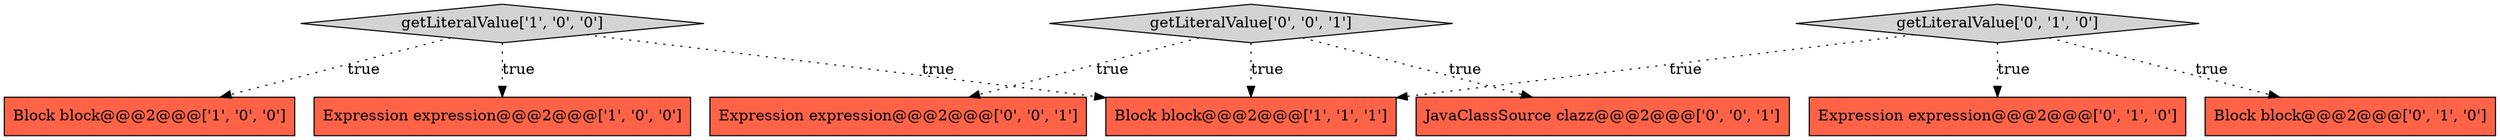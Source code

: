 digraph {
6 [style = filled, label = "getLiteralValue['0', '1', '0']", fillcolor = lightgray, shape = diamond image = "AAA0AAABBB2BBB"];
1 [style = filled, label = "Block block@@@2@@@['1', '0', '0']", fillcolor = tomato, shape = box image = "AAA0AAABBB1BBB"];
2 [style = filled, label = "Expression expression@@@2@@@['1', '0', '0']", fillcolor = tomato, shape = box image = "AAA0AAABBB1BBB"];
3 [style = filled, label = "Block block@@@2@@@['1', '1', '1']", fillcolor = tomato, shape = box image = "AAA0AAABBB1BBB"];
7 [style = filled, label = "JavaClassSource clazz@@@2@@@['0', '0', '1']", fillcolor = tomato, shape = box image = "AAA0AAABBB3BBB"];
4 [style = filled, label = "Expression expression@@@2@@@['0', '1', '0']", fillcolor = tomato, shape = box image = "AAA0AAABBB2BBB"];
0 [style = filled, label = "getLiteralValue['1', '0', '0']", fillcolor = lightgray, shape = diamond image = "AAA0AAABBB1BBB"];
8 [style = filled, label = "Expression expression@@@2@@@['0', '0', '1']", fillcolor = tomato, shape = box image = "AAA0AAABBB3BBB"];
9 [style = filled, label = "getLiteralValue['0', '0', '1']", fillcolor = lightgray, shape = diamond image = "AAA0AAABBB3BBB"];
5 [style = filled, label = "Block block@@@2@@@['0', '1', '0']", fillcolor = tomato, shape = box image = "AAA0AAABBB2BBB"];
0->3 [style = dotted, label="true"];
0->2 [style = dotted, label="true"];
9->7 [style = dotted, label="true"];
6->3 [style = dotted, label="true"];
6->4 [style = dotted, label="true"];
9->3 [style = dotted, label="true"];
6->5 [style = dotted, label="true"];
0->1 [style = dotted, label="true"];
9->8 [style = dotted, label="true"];
}
